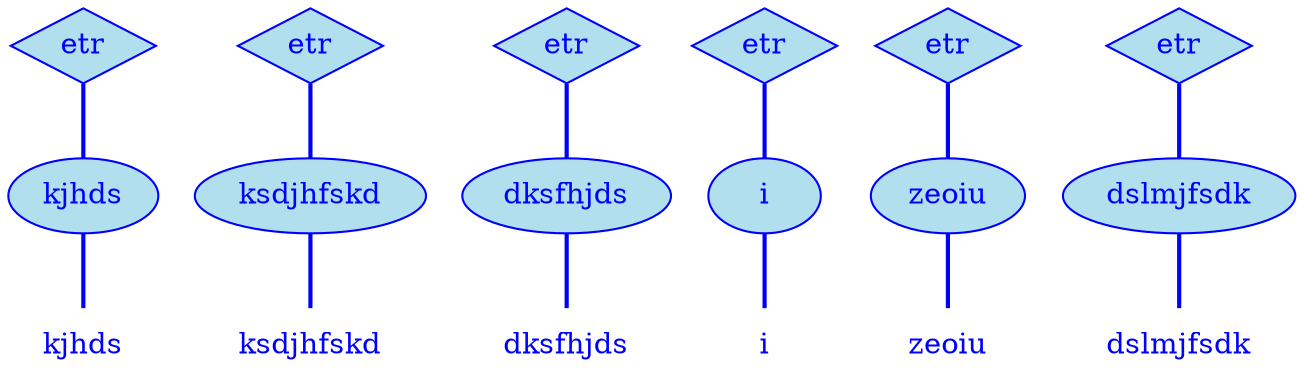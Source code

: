 digraph g {
	graph [bb="0,0,610,180"];
	node [label="\N"];
	graph [_draw_="c 5 -white C 5 -white P 4 0 0 0 180 610 180 610 0 ",
		xdotversion="1.2"];
	"mc1s1_t2#token84" [label=kjhds, shape=plaintext, fillcolor=lightblue2, fontcolor=blue, pos="36,18", width="0.75", height="0.50", _ldraw_="F 14.000000 11 -Times-Roman c 4 -blue T 36 13 0 36 5 -kjhds "];
	"mc1s1_W1#wordmc1s1_t2#token" [label=kjhds, shape=ellipse, fillcolor=lightblue2, fontcolor=blue, pos="36,90", width="1.00", height="0.50", color=blue, style=filled, _draw_="S 6 -filled c 4 -blue C 10 -lightblue2 E 36 90 36 18 ", _ldraw_="F 14.000000 11 -Times-Roman c 4 -blue T 36 85 0 36 5 -kjhds "];
	"mc1s1_P11#pos" [label=etr, shape=diamond, fillcolor=lightblue2, fontcolor=blue, pos="36,162", width="0.75", height="0.50", color=blue, style=filled, _draw_="S 6 -filled c 4 -blue C 10 -lightblue2 P 4 36 180 9 162 36 144 63 162 ", _ldraw_="F 14.000000 11 -Times-Roman c 4 -blue T 36 157 0 20 3 -etr "];
	"mc1s1_t4#token87" [label=ksdjhfskd, shape=plaintext, fillcolor=lightblue2, fontcolor=blue, pos="145,18", width="1.11", height="0.50", _ldraw_="F 14.000000 11 -Times-Roman c 4 -blue T 145 13 0 64 9 -ksdjhfskd "];
	"mc1s1_W2#wordmc1s1_t4#token" [label=ksdjhfskd, shape=ellipse, fillcolor=lightblue2, fontcolor=blue, pos="145,90", width="1.53", height="0.50", color=blue, style=filled, _draw_="S 6 -filled c 4 -blue C 10 -lightblue2 E 145 90 55 18 ", _ldraw_="F 14.000000 11 -Times-Roman c 4 -blue T 145 85 0 64 9 -ksdjhfskd "];
	"mc1s1_P36#pos" [label=etr, shape=diamond, fillcolor=lightblue2, fontcolor=blue, pos="145,162", width="0.75", height="0.50", color=blue, style=filled, _draw_="S 6 -filled c 4 -blue C 10 -lightblue2 P 4 145 180 118 162 145 144 172 162 ", _ldraw_="F 14.000000 11 -Times-Roman c 4 -blue T 145 157 0 20 3 -etr "];
	"mc1s1_t6#token78" [label=dksfhjds, shape=plaintext, fillcolor=lightblue2, fontcolor=blue, pos="268,18", width="1.00", height="0.50", _ldraw_="F 14.000000 11 -Times-Roman c 4 -blue T 268 13 0 56 8 -dksfhjds "];
	"mc1s1_W3#wordmc1s1_t6#token" [label=dksfhjds, shape=ellipse, fillcolor=lightblue2, fontcolor=blue, pos="268,90", width="1.39", height="0.50", color=blue, style=filled, _draw_="S 6 -filled c 4 -blue C 10 -lightblue2 E 268 90 50 18 ", _ldraw_="F 14.000000 11 -Times-Roman c 4 -blue T 268 85 0 56 8 -dksfhjds "];
	"mc1s1_P61#pos" [label=etr, shape=diamond, fillcolor=lightblue2, fontcolor=blue, pos="268,162", width="0.75", height="0.50", color=blue, style=filled, _draw_="S 6 -filled c 4 -blue C 10 -lightblue2 P 4 268 180 241 162 268 144 295 162 ", _ldraw_="F 14.000000 11 -Times-Roman c 4 -blue T 268 157 0 20 3 -etr "];
	"mc1s1_t8#token16" [label=i, shape=plaintext, fillcolor=lightblue2, fontcolor=blue, pos="363,18", width="0.75", height="0.50", _ldraw_="F 14.000000 11 -Times-Roman c 4 -blue T 363 13 0 4 1 -i "];
	"mc1s1_W4#wordmc1s1_t8#token" [label=i, shape=ellipse, fillcolor=lightblue2, fontcolor=blue, pos="363,90", width="0.75", height="0.50", color=blue, style=filled, _draw_="S 6 -filled c 4 -blue C 10 -lightblue2 E 363 90 27 18 ", _ldraw_="F 14.000000 11 -Times-Roman c 4 -blue T 363 85 0 4 1 -i "];
	"mc1s1_P86#pos" [label=etr, shape=diamond, fillcolor=lightblue2, fontcolor=blue, pos="363,162", width="0.75", height="0.50", color=blue, style=filled, _draw_="S 6 -filled c 4 -blue C 10 -lightblue2 P 4 363 180 336 162 363 144 390 162 ", _ldraw_="F 14.000000 11 -Times-Roman c 4 -blue T 363 157 0 20 3 -etr "];
	"mc1s1_t10#token94" [label=zeoiu, shape=plaintext, fillcolor=lightblue2, fontcolor=blue, pos="445,18", width="0.75", height="0.50", _ldraw_="F 14.000000 11 -Times-Roman c 4 -blue T 445 13 0 38 5 -zeoiu "];
	"mc1s1_W5#wordmc1s1_t10#token" [label=zeoiu, shape=ellipse, fillcolor=lightblue2, fontcolor=blue, pos="445,90", width="1.03", height="0.50", color=blue, style=filled, _draw_="S 6 -filled c 4 -blue C 10 -lightblue2 E 445 90 37 18 ", _ldraw_="F 14.000000 11 -Times-Roman c 4 -blue T 445 85 0 38 5 -zeoiu "];
	"mc1s1_P111#pos" [label=etr, shape=diamond, fillcolor=lightblue2, fontcolor=blue, pos="445,162", width="0.75", height="0.50", color=blue, style=filled, _draw_="S 6 -filled c 4 -blue C 10 -lightblue2 P 4 445 180 418 162 445 144 472 162 ", _ldraw_="F 14.000000 11 -Times-Roman c 4 -blue T 445 157 0 20 3 -etr "];
	"mc1s1_t12#token36" [label=dslmjfsdk, shape=plaintext, fillcolor=lightblue2, fontcolor=blue, pos="555,18", width="1.08", height="0.50", _ldraw_="F 14.000000 11 -Times-Roman c 4 -blue T 555 13 0 63 9 -dslmjfsdk "];
	"mc1s1_W6#wordmc1s1_t12#token" [label=dslmjfsdk, shape=ellipse, fillcolor=lightblue2, fontcolor=blue, pos="555,90", width="1.53", height="0.50", color=blue, style=filled, _draw_="S 6 -filled c 4 -blue C 10 -lightblue2 E 555 90 55 18 ", _ldraw_="F 14.000000 11 -Times-Roman c 4 -blue T 555 85 0 63 9 -dslmjfsdk "];
	"mc1s1_P136#pos" [label=etr, shape=diamond, fillcolor=lightblue2, fontcolor=blue, pos="555,162", width="0.75", height="0.50", color=blue, style=filled, _draw_="S 6 -filled c 4 -blue C 10 -lightblue2 P 4 555 180 528 162 555 144 582 162 ", _ldraw_="F 14.000000 11 -Times-Roman c 4 -blue T 555 157 0 20 3 -etr "];
	"mc1s1_W1#wordmc1s1_t2#token" -> "mc1s1_t2#token84" [arrowhead=none, color=blue, fontcolor=blue, style=bold, minlen=1, pos="36,72 36,61 36,47 36,36", _draw_="S 4 -bold c 4 -blue B 4 36 72 36 61 36 47 36 36 "];
	"mc1s1_P11#pos" -> "mc1s1_W1#wordmc1s1_t2#token" [arrowhead=none, color=blue, fontcolor=blue, style=bold, minlen=1, pos="36,144 36,133 36,119 36,108", _draw_="S 4 -bold c 4 -blue B 4 36 144 36 133 36 119 36 108 "];
	"mc1s1_W2#wordmc1s1_t4#token" -> "mc1s1_t4#token87" [arrowhead=none, color=blue, fontcolor=blue, style=bold, minlen=1, pos="145,72 145,61 145,47 145,36", _draw_="S 4 -bold c 4 -blue B 4 145 72 145 61 145 47 145 36 "];
	"mc1s1_P36#pos" -> "mc1s1_W2#wordmc1s1_t4#token" [arrowhead=none, color=blue, fontcolor=blue, style=bold, minlen=1, pos="145,144 145,133 145,119 145,108", _draw_="S 4 -bold c 4 -blue B 4 145 144 145 133 145 119 145 108 "];
	"mc1s1_W3#wordmc1s1_t6#token" -> "mc1s1_t6#token78" [arrowhead=none, color=blue, fontcolor=blue, style=bold, minlen=1, pos="268,72 268,61 268,47 268,36", _draw_="S 4 -bold c 4 -blue B 4 268 72 268 61 268 47 268 36 "];
	"mc1s1_P61#pos" -> "mc1s1_W3#wordmc1s1_t6#token" [arrowhead=none, color=blue, fontcolor=blue, style=bold, minlen=1, pos="268,144 268,133 268,119 268,108", _draw_="S 4 -bold c 4 -blue B 4 268 144 268 133 268 119 268 108 "];
	"mc1s1_W4#wordmc1s1_t8#token" -> "mc1s1_t8#token16" [arrowhead=none, color=blue, fontcolor=blue, style=bold, minlen=1, pos="363,72 363,61 363,47 363,36", _draw_="S 4 -bold c 4 -blue B 4 363 72 363 61 363 47 363 36 "];
	"mc1s1_P86#pos" -> "mc1s1_W4#wordmc1s1_t8#token" [arrowhead=none, color=blue, fontcolor=blue, style=bold, minlen=1, pos="363,144 363,133 363,119 363,108", _draw_="S 4 -bold c 4 -blue B 4 363 144 363 133 363 119 363 108 "];
	"mc1s1_W5#wordmc1s1_t10#token" -> "mc1s1_t10#token94" [arrowhead=none, color=blue, fontcolor=blue, style=bold, minlen=1, pos="445,72 445,61 445,47 445,36", _draw_="S 4 -bold c 4 -blue B 4 445 72 445 61 445 47 445 36 "];
	"mc1s1_P111#pos" -> "mc1s1_W5#wordmc1s1_t10#token" [arrowhead=none, color=blue, fontcolor=blue, style=bold, minlen=1, pos="445,144 445,133 445,119 445,108", _draw_="S 4 -bold c 4 -blue B 4 445 144 445 133 445 119 445 108 "];
	"mc1s1_W6#wordmc1s1_t12#token" -> "mc1s1_t12#token36" [arrowhead=none, color=blue, fontcolor=blue, style=bold, minlen=1, pos="555,72 555,61 555,47 555,36", _draw_="S 4 -bold c 4 -blue B 4 555 72 555 61 555 47 555 36 "];
	"mc1s1_P136#pos" -> "mc1s1_W6#wordmc1s1_t12#token" [arrowhead=none, color=blue, fontcolor=blue, style=bold, minlen=1, pos="555,144 555,133 555,119 555,108", _draw_="S 4 -bold c 4 -blue B 4 555 144 555 133 555 119 555 108 "];
}
